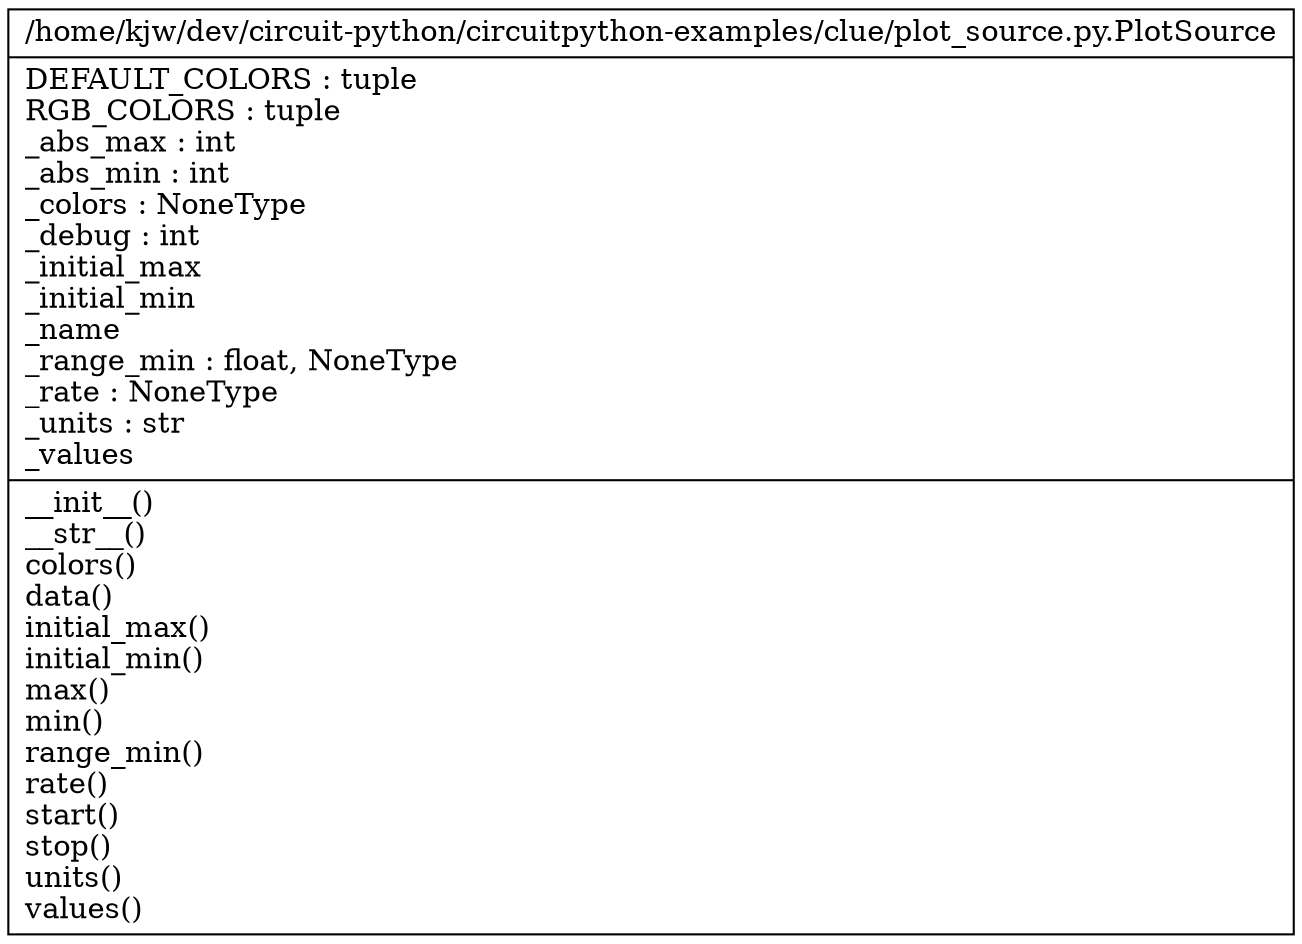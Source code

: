 digraph "PlotSource" {
charset="utf-8"
rankdir=BT
"0" [label="{/home/kjw/dev/circuit-python/circuitpython-examples/clue/plot_source.py.PlotSource|DEFAULT_COLORS : tuple\lRGB_COLORS : tuple\l_abs_max : int\l_abs_min : int\l_colors : NoneType\l_debug : int\l_initial_max\l_initial_min\l_name\l_range_min : float, NoneType\l_rate : NoneType\l_units : str\l_values\l|__init__()\l__str__()\lcolors()\ldata()\linitial_max()\linitial_min()\lmax()\lmin()\lrange_min()\lrate()\lstart()\lstop()\lunits()\lvalues()\l}", shape="record"];
}
